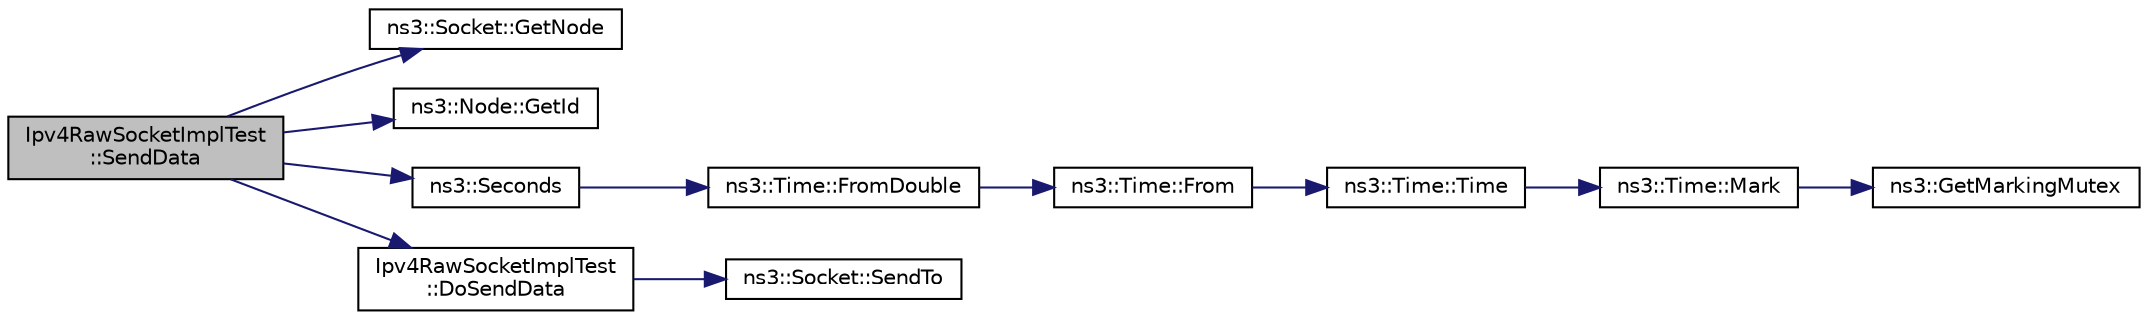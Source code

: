 digraph "Ipv4RawSocketImplTest::SendData"
{
  edge [fontname="Helvetica",fontsize="10",labelfontname="Helvetica",labelfontsize="10"];
  node [fontname="Helvetica",fontsize="10",shape=record];
  rankdir="LR";
  Node1 [label="Ipv4RawSocketImplTest\l::SendData",height=0.2,width=0.4,color="black", fillcolor="grey75", style="filled", fontcolor="black"];
  Node1 -> Node2 [color="midnightblue",fontsize="10",style="solid"];
  Node2 [label="ns3::Socket::GetNode",height=0.2,width=0.4,color="black", fillcolor="white", style="filled",URL="$d9/df2/classns3_1_1Socket.html#aba642ad4301c1df47befc0aa9afa2e48",tooltip="Return the node this socket is associated with. "];
  Node1 -> Node3 [color="midnightblue",fontsize="10",style="solid"];
  Node3 [label="ns3::Node::GetId",height=0.2,width=0.4,color="black", fillcolor="white", style="filled",URL="$dd/ded/classns3_1_1Node.html#aaf49b64a843565ce3812326313b370ac"];
  Node1 -> Node4 [color="midnightblue",fontsize="10",style="solid"];
  Node4 [label="ns3::Seconds",height=0.2,width=0.4,color="black", fillcolor="white", style="filled",URL="$d1/dec/group__timecivil.html#ga33c34b816f8ff6628e33d5c8e9713b9e"];
  Node4 -> Node5 [color="midnightblue",fontsize="10",style="solid"];
  Node5 [label="ns3::Time::FromDouble",height=0.2,width=0.4,color="black", fillcolor="white", style="filled",URL="$dc/d04/classns3_1_1Time.html#a60e845f4a74e62495b86356afe604cb4"];
  Node5 -> Node6 [color="midnightblue",fontsize="10",style="solid"];
  Node6 [label="ns3::Time::From",height=0.2,width=0.4,color="black", fillcolor="white", style="filled",URL="$dc/d04/classns3_1_1Time.html#a34e4acc13d0e08cc8cb9cd3b838b9baf"];
  Node6 -> Node7 [color="midnightblue",fontsize="10",style="solid"];
  Node7 [label="ns3::Time::Time",height=0.2,width=0.4,color="black", fillcolor="white", style="filled",URL="$dc/d04/classns3_1_1Time.html#a8a39dc1b8cbbd7fe6d940e492d1b925e"];
  Node7 -> Node8 [color="midnightblue",fontsize="10",style="solid"];
  Node8 [label="ns3::Time::Mark",height=0.2,width=0.4,color="black", fillcolor="white", style="filled",URL="$dc/d04/classns3_1_1Time.html#aa7eef2a1119c1c4855d99f1e83d44c54"];
  Node8 -> Node9 [color="midnightblue",fontsize="10",style="solid"];
  Node9 [label="ns3::GetMarkingMutex",height=0.2,width=0.4,color="black", fillcolor="white", style="filled",URL="$d7/d2e/namespacens3.html#ac4356aa982bd2ddb0f7ebbf94539919d"];
  Node1 -> Node10 [color="midnightblue",fontsize="10",style="solid"];
  Node10 [label="Ipv4RawSocketImplTest\l::DoSendData",height=0.2,width=0.4,color="black", fillcolor="white", style="filled",URL="$d9/da3/classIpv4RawSocketImplTest.html#a664d6144d25d6c91322d0ef354d9609e",tooltip="Send data. "];
  Node10 -> Node11 [color="midnightblue",fontsize="10",style="solid"];
  Node11 [label="ns3::Socket::SendTo",height=0.2,width=0.4,color="black", fillcolor="white", style="filled",URL="$d9/df2/classns3_1_1Socket.html#af898fce6a58e0dbba23c1c6de1d4220e",tooltip="Send data to a specified peer. "];
}
